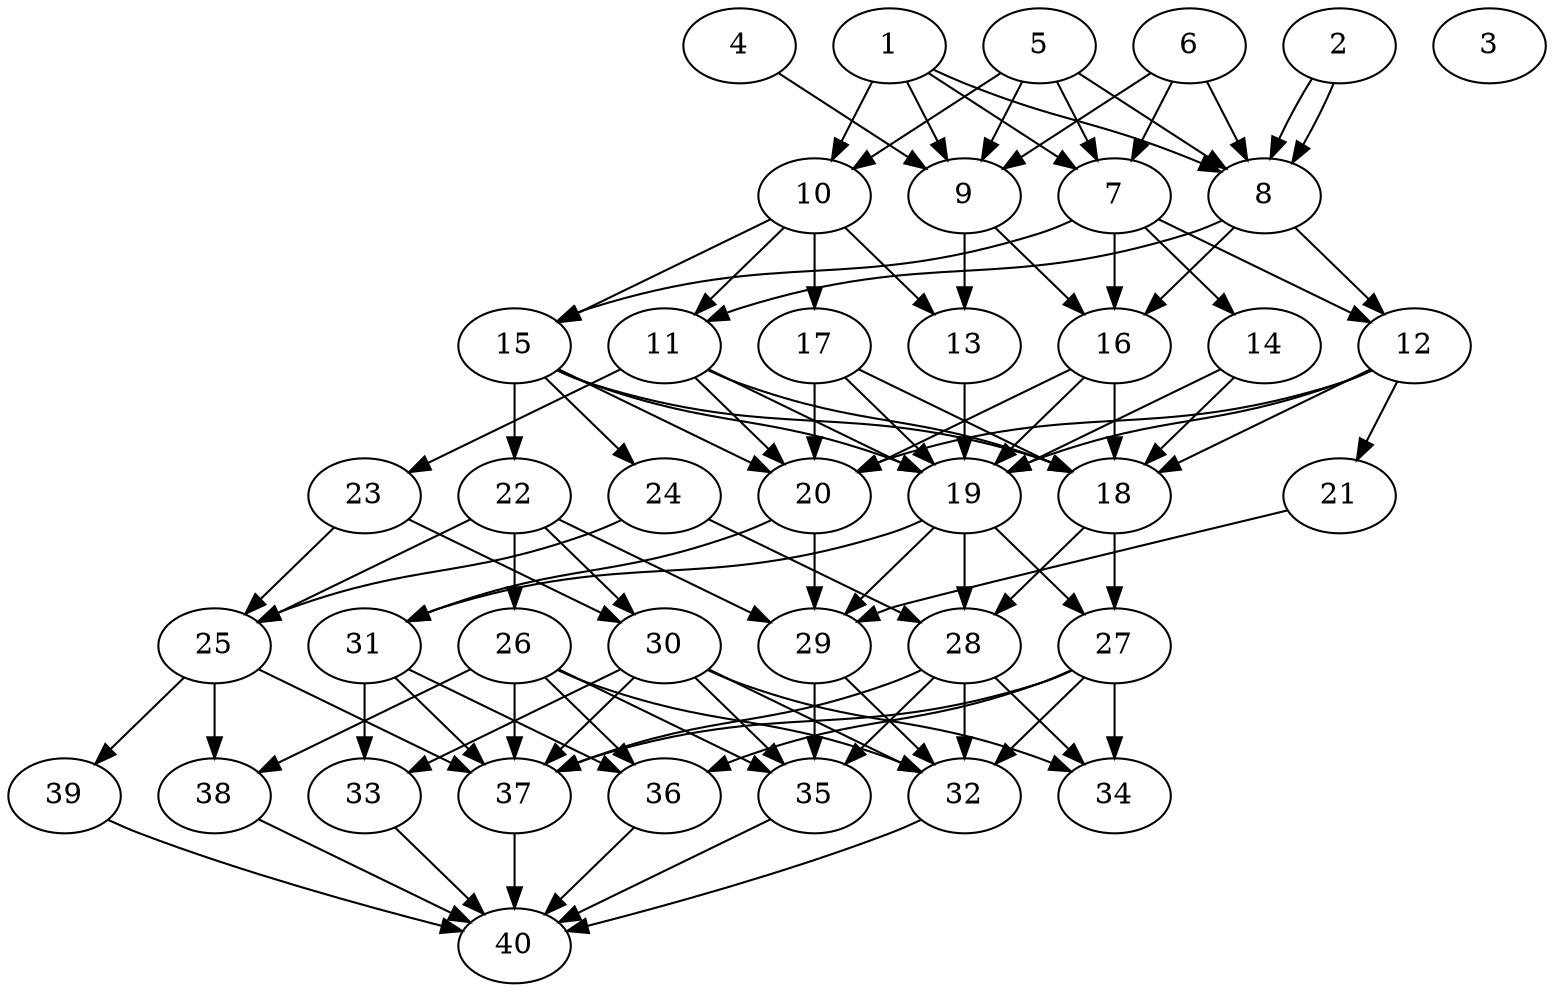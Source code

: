 // DAG automatically generated by daggen at Tue Aug  6 16:28:35 2019
// ./daggen --dot -n 40 --ccr 0.5 --fat 0.5 --regular 0.5 --density 0.9 --mindata 5242880 --maxdata 52428800 
digraph G {
  1 [size="45201408", alpha="0.00", expect_size="22600704"] 
  1 -> 7 [size ="22600704"]
  1 -> 8 [size ="22600704"]
  1 -> 9 [size ="22600704"]
  1 -> 10 [size ="22600704"]
  2 [size="50010112", alpha="0.11", expect_size="25005056"] 
  2 -> 8 [size ="25005056"]
  2 -> 8 [size ="25005056"]
  3 [size="71600128", alpha="0.05", expect_size="35800064"] 
  4 [size="22093824", alpha="0.15", expect_size="11046912"] 
  4 -> 9 [size ="11046912"]
  5 [size="88041472", alpha="0.16", expect_size="44020736"] 
  5 -> 7 [size ="44020736"]
  5 -> 8 [size ="44020736"]
  5 -> 9 [size ="44020736"]
  5 -> 10 [size ="44020736"]
  6 [size="63694848", alpha="0.07", expect_size="31847424"] 
  6 -> 7 [size ="31847424"]
  6 -> 8 [size ="31847424"]
  6 -> 9 [size ="31847424"]
  7 [size="65601536", alpha="0.14", expect_size="32800768"] 
  7 -> 12 [size ="32800768"]
  7 -> 14 [size ="32800768"]
  7 -> 15 [size ="32800768"]
  7 -> 16 [size ="32800768"]
  8 [size="49778688", alpha="0.11", expect_size="24889344"] 
  8 -> 11 [size ="24889344"]
  8 -> 12 [size ="24889344"]
  8 -> 16 [size ="24889344"]
  9 [size="17743872", alpha="0.07", expect_size="8871936"] 
  9 -> 13 [size ="8871936"]
  9 -> 16 [size ="8871936"]
  10 [size="84969472", alpha="0.07", expect_size="42484736"] 
  10 -> 11 [size ="42484736"]
  10 -> 13 [size ="42484736"]
  10 -> 15 [size ="42484736"]
  10 -> 17 [size ="42484736"]
  11 [size="17594368", alpha="0.07", expect_size="8797184"] 
  11 -> 18 [size ="8797184"]
  11 -> 19 [size ="8797184"]
  11 -> 20 [size ="8797184"]
  11 -> 23 [size ="8797184"]
  12 [size="19634176", alpha="0.09", expect_size="9817088"] 
  12 -> 18 [size ="9817088"]
  12 -> 19 [size ="9817088"]
  12 -> 20 [size ="9817088"]
  12 -> 21 [size ="9817088"]
  13 [size="70111232", alpha="0.02", expect_size="35055616"] 
  13 -> 19 [size ="35055616"]
  14 [size="94345216", alpha="0.05", expect_size="47172608"] 
  14 -> 18 [size ="47172608"]
  14 -> 19 [size ="47172608"]
  15 [size="71510016", alpha="0.01", expect_size="35755008"] 
  15 -> 18 [size ="35755008"]
  15 -> 19 [size ="35755008"]
  15 -> 20 [size ="35755008"]
  15 -> 22 [size ="35755008"]
  15 -> 24 [size ="35755008"]
  16 [size="53872640", alpha="0.12", expect_size="26936320"] 
  16 -> 18 [size ="26936320"]
  16 -> 19 [size ="26936320"]
  16 -> 20 [size ="26936320"]
  17 [size="85925888", alpha="0.14", expect_size="42962944"] 
  17 -> 18 [size ="42962944"]
  17 -> 19 [size ="42962944"]
  17 -> 20 [size ="42962944"]
  18 [size="56719360", alpha="0.00", expect_size="28359680"] 
  18 -> 27 [size ="28359680"]
  18 -> 28 [size ="28359680"]
  19 [size="12505088", alpha="0.12", expect_size="6252544"] 
  19 -> 27 [size ="6252544"]
  19 -> 28 [size ="6252544"]
  19 -> 29 [size ="6252544"]
  19 -> 31 [size ="6252544"]
  20 [size="46409728", alpha="0.17", expect_size="23204864"] 
  20 -> 29 [size ="23204864"]
  20 -> 31 [size ="23204864"]
  21 [size="78288896", alpha="0.09", expect_size="39144448"] 
  21 -> 29 [size ="39144448"]
  22 [size="19173376", alpha="0.10", expect_size="9586688"] 
  22 -> 25 [size ="9586688"]
  22 -> 26 [size ="9586688"]
  22 -> 29 [size ="9586688"]
  22 -> 30 [size ="9586688"]
  23 [size="60358656", alpha="0.04", expect_size="30179328"] 
  23 -> 25 [size ="30179328"]
  23 -> 30 [size ="30179328"]
  24 [size="69560320", alpha="0.01", expect_size="34780160"] 
  24 -> 25 [size ="34780160"]
  24 -> 28 [size ="34780160"]
  25 [size="91637760", alpha="0.14", expect_size="45818880"] 
  25 -> 37 [size ="45818880"]
  25 -> 38 [size ="45818880"]
  25 -> 39 [size ="45818880"]
  26 [size="95019008", alpha="0.18", expect_size="47509504"] 
  26 -> 32 [size ="47509504"]
  26 -> 35 [size ="47509504"]
  26 -> 36 [size ="47509504"]
  26 -> 37 [size ="47509504"]
  26 -> 38 [size ="47509504"]
  27 [size="56453120", alpha="0.13", expect_size="28226560"] 
  27 -> 32 [size ="28226560"]
  27 -> 34 [size ="28226560"]
  27 -> 36 [size ="28226560"]
  27 -> 37 [size ="28226560"]
  28 [size="26875904", alpha="0.18", expect_size="13437952"] 
  28 -> 32 [size ="13437952"]
  28 -> 34 [size ="13437952"]
  28 -> 35 [size ="13437952"]
  28 -> 37 [size ="13437952"]
  29 [size="27955200", alpha="0.03", expect_size="13977600"] 
  29 -> 32 [size ="13977600"]
  29 -> 35 [size ="13977600"]
  30 [size="82520064", alpha="0.05", expect_size="41260032"] 
  30 -> 32 [size ="41260032"]
  30 -> 33 [size ="41260032"]
  30 -> 34 [size ="41260032"]
  30 -> 35 [size ="41260032"]
  30 -> 37 [size ="41260032"]
  31 [size="67479552", alpha="0.08", expect_size="33739776"] 
  31 -> 33 [size ="33739776"]
  31 -> 36 [size ="33739776"]
  31 -> 37 [size ="33739776"]
  32 [size="17547264", alpha="0.12", expect_size="8773632"] 
  32 -> 40 [size ="8773632"]
  33 [size="66621440", alpha="0.10", expect_size="33310720"] 
  33 -> 40 [size ="33310720"]
  34 [size="87076864", alpha="0.05", expect_size="43538432"] 
  35 [size="90517504", alpha="0.14", expect_size="45258752"] 
  35 -> 40 [size ="45258752"]
  36 [size="60133376", alpha="0.11", expect_size="30066688"] 
  36 -> 40 [size ="30066688"]
  37 [size="49131520", alpha="0.04", expect_size="24565760"] 
  37 -> 40 [size ="24565760"]
  38 [size="18255872", alpha="0.08", expect_size="9127936"] 
  38 -> 40 [size ="9127936"]
  39 [size="101175296", alpha="0.11", expect_size="50587648"] 
  39 -> 40 [size ="50587648"]
  40 [size="22030336", alpha="0.02", expect_size="11015168"] 
}
